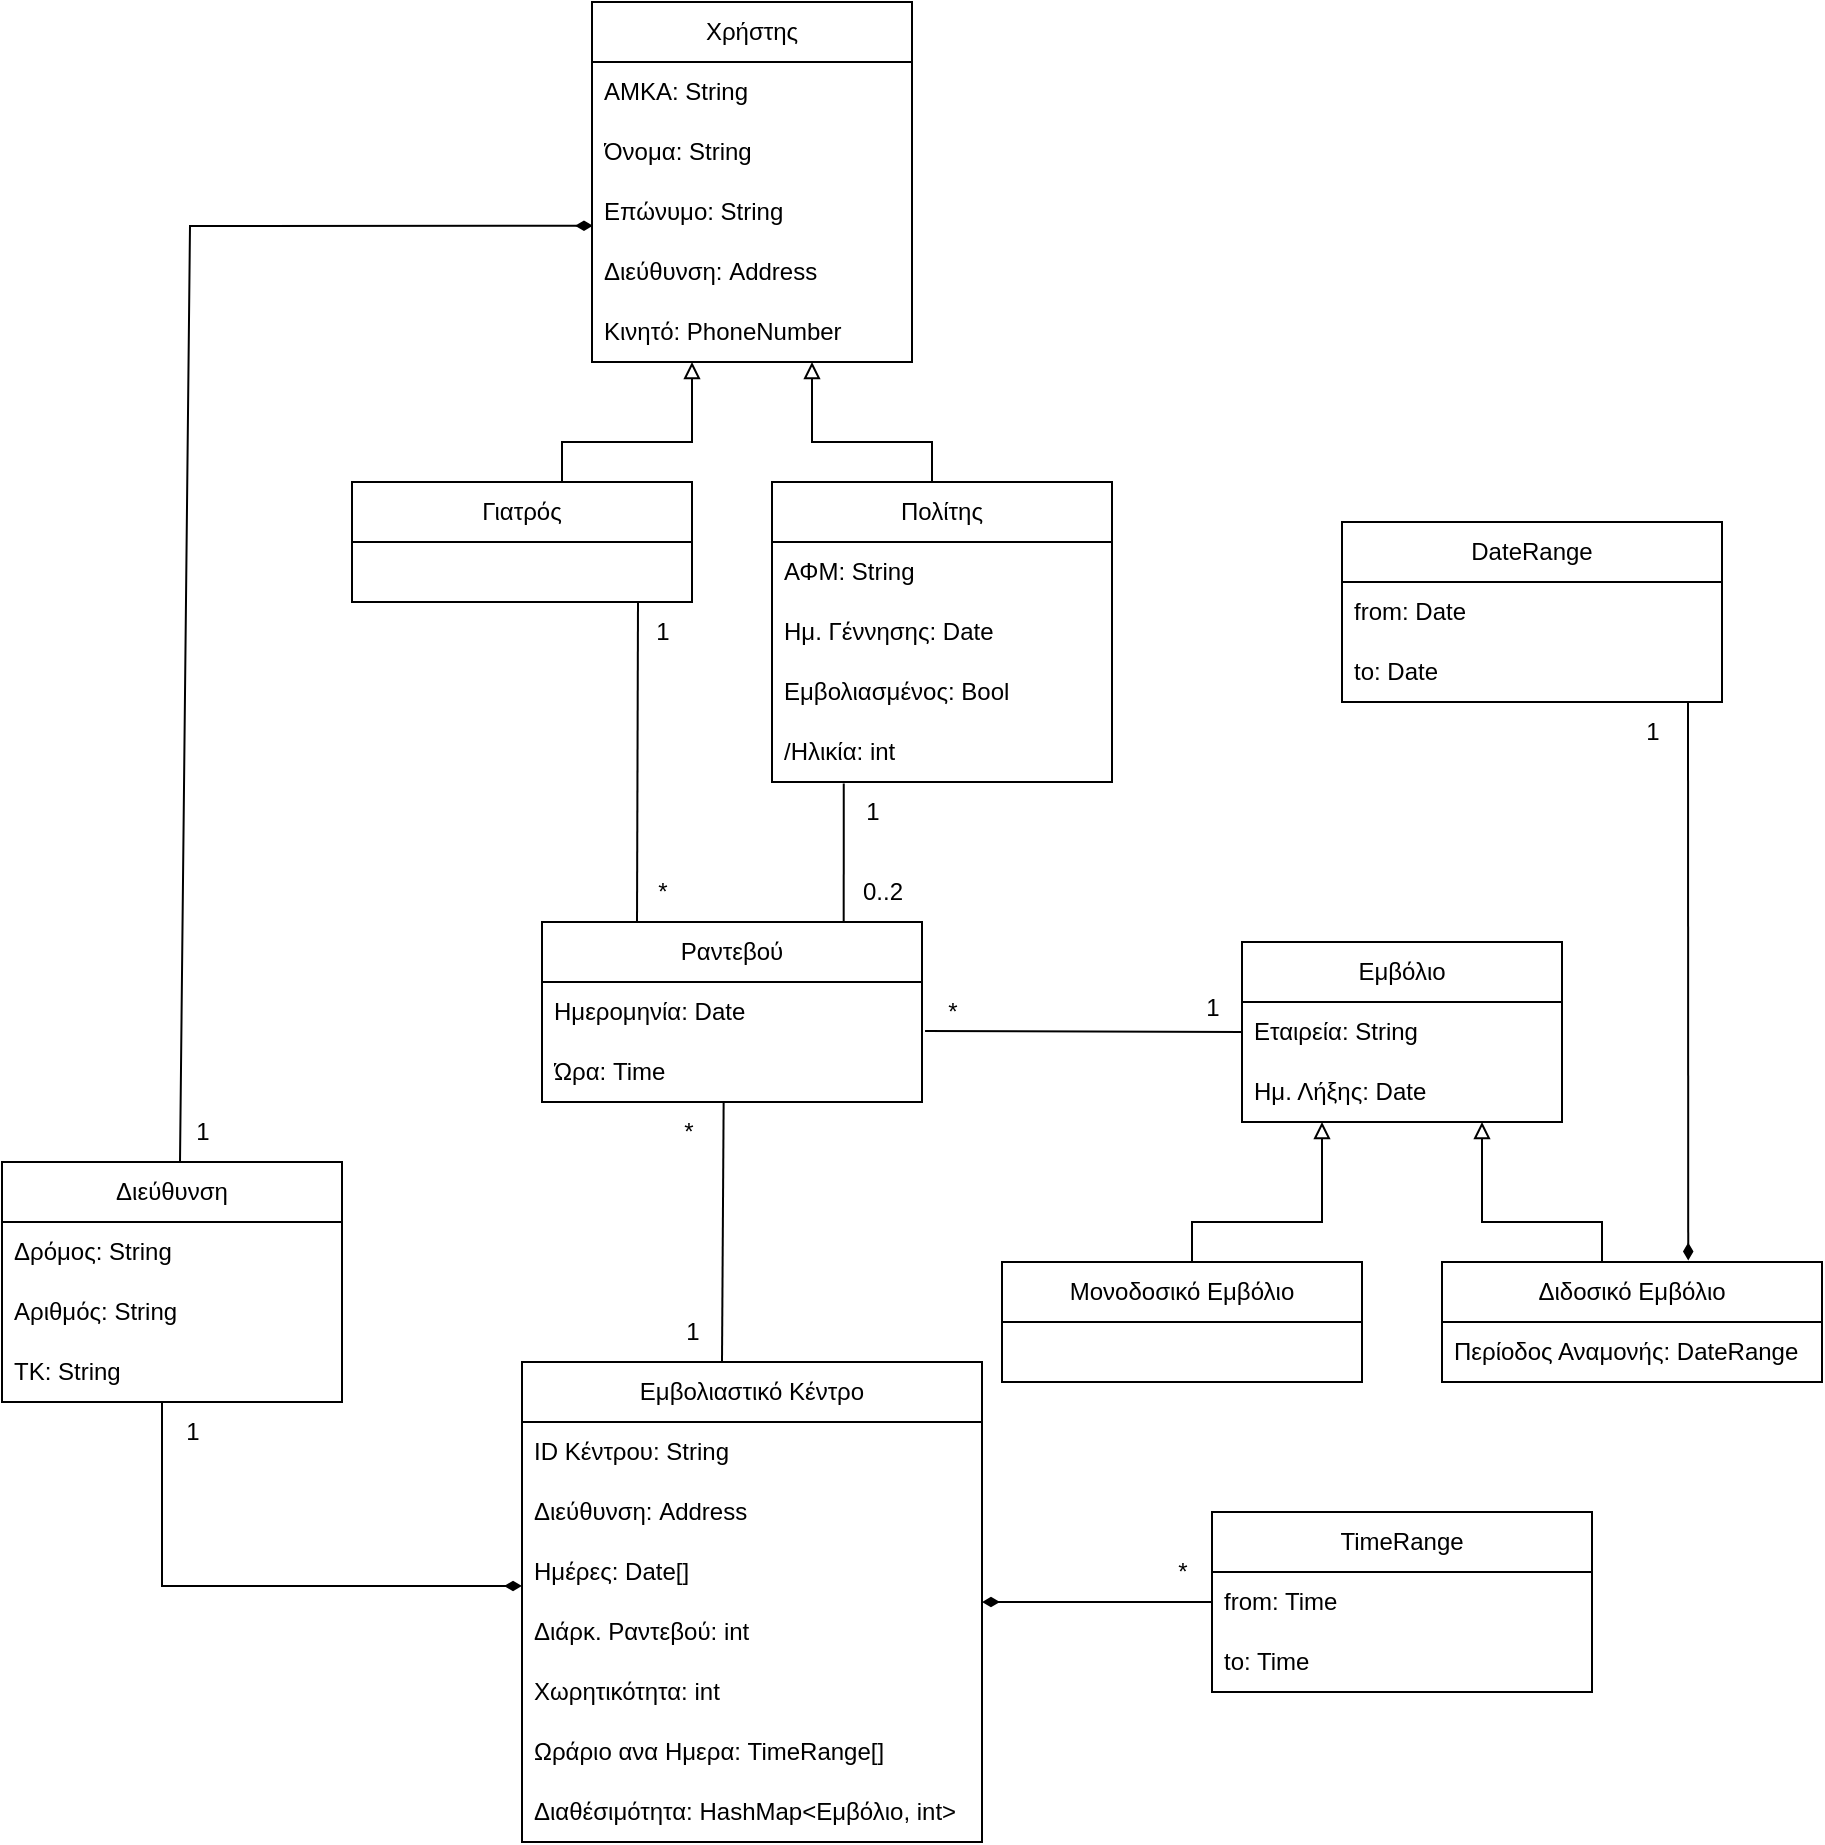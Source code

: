 <mxfile version="21.1.5" type="device">
  <diagram name="Page-1" id="qEiPD-bbxA_wZYft1Wox">
    <mxGraphModel dx="1962" dy="1265" grid="1" gridSize="10" guides="1" tooltips="1" connect="1" arrows="1" fold="1" page="0" pageScale="1" pageWidth="850" pageHeight="1100" math="0" shadow="0">
      <root>
        <mxCell id="0" />
        <mxCell id="1" parent="0" />
        <mxCell id="pGuGlMvfogNPuBMcJ-Jp-1" value="Πολίτης" style="swimlane;fontStyle=0;childLayout=stackLayout;horizontal=1;startSize=30;horizontalStack=0;resizeParent=1;resizeParentMax=0;resizeLast=0;collapsible=1;marginBottom=0;whiteSpace=wrap;html=1;" parent="1" vertex="1">
          <mxGeometry x="65" y="70" width="170" height="150" as="geometry">
            <mxRectangle x="65" y="70" width="80" height="30" as="alternateBounds" />
          </mxGeometry>
        </mxCell>
        <mxCell id="pGuGlMvfogNPuBMcJ-Jp-2" value="ΑΦΜ: String" style="text;strokeColor=none;fillColor=none;align=left;verticalAlign=middle;spacingLeft=4;spacingRight=4;overflow=hidden;points=[[0,0.5],[1,0.5]];portConstraint=eastwest;rotatable=0;whiteSpace=wrap;html=1;" parent="pGuGlMvfogNPuBMcJ-Jp-1" vertex="1">
          <mxGeometry y="30" width="170" height="30" as="geometry" />
        </mxCell>
        <mxCell id="pGuGlMvfogNPuBMcJ-Jp-74" value="Ημ. Γέννησης: Date" style="text;strokeColor=none;fillColor=none;align=left;verticalAlign=middle;spacingLeft=4;spacingRight=4;overflow=hidden;points=[[0,0.5],[1,0.5]];portConstraint=eastwest;rotatable=0;whiteSpace=wrap;html=1;" parent="pGuGlMvfogNPuBMcJ-Jp-1" vertex="1">
          <mxGeometry y="60" width="170" height="30" as="geometry" />
        </mxCell>
        <mxCell id="WxK2jRO-NAs5T7-9zx6S-1" value="Εμβολιασμένος: Bool" style="text;strokeColor=none;fillColor=none;align=left;verticalAlign=middle;spacingLeft=4;spacingRight=4;overflow=hidden;points=[[0,0.5],[1,0.5]];portConstraint=eastwest;rotatable=0;whiteSpace=wrap;html=1;" parent="pGuGlMvfogNPuBMcJ-Jp-1" vertex="1">
          <mxGeometry y="90" width="170" height="30" as="geometry" />
        </mxCell>
        <mxCell id="pGuGlMvfogNPuBMcJ-Jp-11" value="/Ηλικία: int" style="text;strokeColor=none;fillColor=none;align=left;verticalAlign=middle;spacingLeft=4;spacingRight=4;overflow=hidden;points=[[0,0.5],[1,0.5]];portConstraint=eastwest;rotatable=0;whiteSpace=wrap;html=1;" parent="pGuGlMvfogNPuBMcJ-Jp-1" vertex="1">
          <mxGeometry y="120" width="170" height="30" as="geometry" />
        </mxCell>
        <mxCell id="pGuGlMvfogNPuBMcJ-Jp-13" value="Εμβολιαστικό Κέντρο" style="swimlane;fontStyle=0;childLayout=stackLayout;horizontal=1;startSize=30;horizontalStack=0;resizeParent=1;resizeParentMax=0;resizeLast=0;collapsible=1;marginBottom=0;whiteSpace=wrap;html=1;" parent="1" vertex="1">
          <mxGeometry x="-60" y="510" width="230" height="240" as="geometry">
            <mxRectangle x="-60" y="510" width="150" height="30" as="alternateBounds" />
          </mxGeometry>
        </mxCell>
        <mxCell id="pGuGlMvfogNPuBMcJ-Jp-14" value="ID Κέντρου: String" style="text;strokeColor=none;fillColor=none;align=left;verticalAlign=middle;spacingLeft=4;spacingRight=4;overflow=hidden;points=[[0,0.5],[1,0.5]];portConstraint=eastwest;rotatable=0;whiteSpace=wrap;html=1;" parent="pGuGlMvfogNPuBMcJ-Jp-13" vertex="1">
          <mxGeometry y="30" width="230" height="30" as="geometry" />
        </mxCell>
        <mxCell id="pGuGlMvfogNPuBMcJ-Jp-15" value="Διεύθυνση: Address" style="text;strokeColor=none;fillColor=none;align=left;verticalAlign=middle;spacingLeft=4;spacingRight=4;overflow=hidden;points=[[0,0.5],[1,0.5]];portConstraint=eastwest;rotatable=0;whiteSpace=wrap;html=1;" parent="pGuGlMvfogNPuBMcJ-Jp-13" vertex="1">
          <mxGeometry y="60" width="230" height="30" as="geometry" />
        </mxCell>
        <mxCell id="pGuGlMvfogNPuBMcJ-Jp-69" value="Ημέρες: Date[]" style="text;strokeColor=none;fillColor=none;align=left;verticalAlign=middle;spacingLeft=4;spacingRight=4;overflow=hidden;points=[[0,0.5],[1,0.5]];portConstraint=eastwest;rotatable=0;whiteSpace=wrap;html=1;" parent="pGuGlMvfogNPuBMcJ-Jp-13" vertex="1">
          <mxGeometry y="90" width="230" height="30" as="geometry" />
        </mxCell>
        <mxCell id="pGuGlMvfogNPuBMcJ-Jp-94" value="Διάρκ. Ραντεβού: int" style="text;strokeColor=none;fillColor=none;align=left;verticalAlign=middle;spacingLeft=4;spacingRight=4;overflow=hidden;points=[[0,0.5],[1,0.5]];portConstraint=eastwest;rotatable=0;whiteSpace=wrap;html=1;" parent="pGuGlMvfogNPuBMcJ-Jp-13" vertex="1">
          <mxGeometry y="120" width="230" height="30" as="geometry" />
        </mxCell>
        <mxCell id="pGuGlMvfogNPuBMcJ-Jp-20" value="Χωρητικότητα: int" style="text;strokeColor=none;fillColor=none;align=left;verticalAlign=middle;spacingLeft=4;spacingRight=4;overflow=hidden;points=[[0,0.5],[1,0.5]];portConstraint=eastwest;rotatable=0;whiteSpace=wrap;html=1;" parent="pGuGlMvfogNPuBMcJ-Jp-13" vertex="1">
          <mxGeometry y="150" width="230" height="30" as="geometry" />
        </mxCell>
        <mxCell id="pGuGlMvfogNPuBMcJ-Jp-68" value="Ωράριο ανα Ημερα: TimeRange[]" style="text;strokeColor=none;fillColor=none;align=left;verticalAlign=middle;spacingLeft=4;spacingRight=4;overflow=hidden;points=[[0,0.5],[1,0.5]];portConstraint=eastwest;rotatable=0;whiteSpace=wrap;html=1;" parent="pGuGlMvfogNPuBMcJ-Jp-13" vertex="1">
          <mxGeometry y="180" width="230" height="30" as="geometry" />
        </mxCell>
        <mxCell id="pGuGlMvfogNPuBMcJ-Jp-21" value="Διαθέσιμότητα: HashMap&amp;lt;Εμβόλιο, int&amp;gt;" style="text;strokeColor=none;fillColor=none;align=left;verticalAlign=middle;spacingLeft=4;spacingRight=4;overflow=hidden;points=[[0,0.5],[1,0.5]];portConstraint=eastwest;rotatable=0;whiteSpace=wrap;html=1;" parent="pGuGlMvfogNPuBMcJ-Jp-13" vertex="1">
          <mxGeometry y="210" width="230" height="30" as="geometry" />
        </mxCell>
        <mxCell id="pGuGlMvfogNPuBMcJ-Jp-22" value="Εμβόλιο" style="swimlane;fontStyle=0;childLayout=stackLayout;horizontal=1;startSize=30;horizontalStack=0;resizeParent=1;resizeParentMax=0;resizeLast=0;collapsible=1;marginBottom=0;whiteSpace=wrap;html=1;" parent="1" vertex="1">
          <mxGeometry x="300" y="300" width="160" height="90" as="geometry">
            <mxRectangle x="320" y="280" width="80" height="30" as="alternateBounds" />
          </mxGeometry>
        </mxCell>
        <mxCell id="pGuGlMvfogNPuBMcJ-Jp-23" value="Εταιρεία: String" style="text;strokeColor=none;fillColor=none;align=left;verticalAlign=middle;spacingLeft=4;spacingRight=4;overflow=hidden;points=[[0,0.5],[1,0.5]];portConstraint=eastwest;rotatable=0;whiteSpace=wrap;html=1;" parent="pGuGlMvfogNPuBMcJ-Jp-22" vertex="1">
          <mxGeometry y="30" width="160" height="30" as="geometry" />
        </mxCell>
        <mxCell id="pGuGlMvfogNPuBMcJ-Jp-25" value="Ημ. Λήξης: Date" style="text;strokeColor=none;fillColor=none;align=left;verticalAlign=middle;spacingLeft=4;spacingRight=4;overflow=hidden;points=[[0,0.5],[1,0.5]];portConstraint=eastwest;rotatable=0;whiteSpace=wrap;html=1;" parent="pGuGlMvfogNPuBMcJ-Jp-22" vertex="1">
          <mxGeometry y="60" width="160" height="30" as="geometry" />
        </mxCell>
        <mxCell id="pGuGlMvfogNPuBMcJ-Jp-46" style="edgeStyle=orthogonalEdgeStyle;rounded=0;orthogonalLoop=1;jettySize=auto;html=1;exitX=0.5;exitY=0;exitDx=0;exitDy=0;endArrow=block;endFill=0;" parent="1" source="pGuGlMvfogNPuBMcJ-Jp-27" target="pGuGlMvfogNPuBMcJ-Jp-22" edge="1">
          <mxGeometry relative="1" as="geometry">
            <Array as="points">
              <mxPoint x="275" y="440" />
              <mxPoint x="340" y="440" />
            </Array>
          </mxGeometry>
        </mxCell>
        <mxCell id="pGuGlMvfogNPuBMcJ-Jp-27" value="Μονοδοσικό Εμβόλιο" style="swimlane;fontStyle=0;childLayout=stackLayout;horizontal=1;startSize=30;horizontalStack=0;resizeParent=1;resizeParentMax=0;resizeLast=0;collapsible=1;marginBottom=0;whiteSpace=wrap;html=1;" parent="1" vertex="1">
          <mxGeometry x="180" y="460" width="180" height="60" as="geometry">
            <mxRectangle x="180" y="460" width="150" height="30" as="alternateBounds" />
          </mxGeometry>
        </mxCell>
        <mxCell id="pGuGlMvfogNPuBMcJ-Jp-32" value="Διδοσικό Εμβόλιο" style="swimlane;fontStyle=0;childLayout=stackLayout;horizontal=1;startSize=30;horizontalStack=0;resizeParent=1;resizeParentMax=0;resizeLast=0;collapsible=1;marginBottom=0;whiteSpace=wrap;html=1;" parent="1" vertex="1">
          <mxGeometry x="400" y="460" width="190" height="60" as="geometry">
            <mxRectangle x="400" y="460" width="130" height="30" as="alternateBounds" />
          </mxGeometry>
        </mxCell>
        <mxCell id="pGuGlMvfogNPuBMcJ-Jp-91" value="Περίοδος Αναμονής: DateRange" style="text;strokeColor=none;fillColor=none;align=left;verticalAlign=middle;spacingLeft=4;spacingRight=4;overflow=hidden;points=[[0,0.5],[1,0.5]];portConstraint=eastwest;rotatable=0;whiteSpace=wrap;html=1;" parent="pGuGlMvfogNPuBMcJ-Jp-32" vertex="1">
          <mxGeometry y="30" width="190" height="30" as="geometry" />
        </mxCell>
        <mxCell id="pGuGlMvfogNPuBMcJ-Jp-44" style="edgeStyle=orthogonalEdgeStyle;rounded=0;orthogonalLoop=1;jettySize=auto;html=1;endArrow=block;endFill=0;exitX=0.5;exitY=0;exitDx=0;exitDy=0;entryX=0.75;entryY=1;entryDx=0;entryDy=0;entryPerimeter=0;" parent="1" source="pGuGlMvfogNPuBMcJ-Jp-32" target="pGuGlMvfogNPuBMcJ-Jp-25" edge="1">
          <mxGeometry relative="1" as="geometry">
            <mxPoint x="510" y="470" as="sourcePoint" />
            <mxPoint x="420" y="430" as="targetPoint" />
            <Array as="points">
              <mxPoint x="480" y="460" />
              <mxPoint x="480" y="440" />
              <mxPoint x="420" y="440" />
            </Array>
          </mxGeometry>
        </mxCell>
        <mxCell id="pGuGlMvfogNPuBMcJ-Jp-47" value="Ραντεβού" style="swimlane;fontStyle=0;childLayout=stackLayout;horizontal=1;startSize=30;horizontalStack=0;resizeParent=1;resizeParentMax=0;resizeLast=0;collapsible=1;marginBottom=0;whiteSpace=wrap;html=1;" parent="1" vertex="1">
          <mxGeometry x="-50" y="290" width="190" height="90" as="geometry">
            <mxRectangle x="-50" y="290" width="90" height="30" as="alternateBounds" />
          </mxGeometry>
        </mxCell>
        <mxCell id="pGuGlMvfogNPuBMcJ-Jp-50" value="Ημερομηνία: Date" style="text;strokeColor=none;fillColor=none;align=left;verticalAlign=middle;spacingLeft=4;spacingRight=4;overflow=hidden;points=[[0,0.5],[1,0.5]];portConstraint=eastwest;rotatable=0;whiteSpace=wrap;html=1;" parent="pGuGlMvfogNPuBMcJ-Jp-47" vertex="1">
          <mxGeometry y="30" width="190" height="30" as="geometry" />
        </mxCell>
        <mxCell id="pGuGlMvfogNPuBMcJ-Jp-67" value="Ώρα: Time" style="text;strokeColor=none;fillColor=none;align=left;verticalAlign=middle;spacingLeft=4;spacingRight=4;overflow=hidden;points=[[0,0.5],[1,0.5]];portConstraint=eastwest;rotatable=0;whiteSpace=wrap;html=1;" parent="pGuGlMvfogNPuBMcJ-Jp-47" vertex="1">
          <mxGeometry y="60" width="190" height="30" as="geometry" />
        </mxCell>
        <mxCell id="pGuGlMvfogNPuBMcJ-Jp-52" value="Γιατρός" style="swimlane;fontStyle=0;childLayout=stackLayout;horizontal=1;startSize=30;horizontalStack=0;resizeParent=1;resizeParentMax=0;resizeLast=0;collapsible=1;marginBottom=0;whiteSpace=wrap;html=1;" parent="1" vertex="1">
          <mxGeometry x="-145" y="70" width="170" height="60" as="geometry">
            <mxRectangle x="-145" y="70" width="80" height="30" as="alternateBounds" />
          </mxGeometry>
        </mxCell>
        <mxCell id="pGuGlMvfogNPuBMcJ-Jp-63" value="" style="endArrow=none;html=1;rounded=0;exitX=0.478;exitY=1.017;exitDx=0;exitDy=0;exitPerimeter=0;" parent="1" source="pGuGlMvfogNPuBMcJ-Jp-67" edge="1">
          <mxGeometry width="50" height="50" relative="1" as="geometry">
            <mxPoint x="40" y="410" as="sourcePoint" />
            <mxPoint x="40" y="510" as="targetPoint" />
          </mxGeometry>
        </mxCell>
        <mxCell id="pGuGlMvfogNPuBMcJ-Jp-76" value="Χρήστης" style="swimlane;fontStyle=0;childLayout=stackLayout;horizontal=1;startSize=30;horizontalStack=0;resizeParent=1;resizeParentMax=0;resizeLast=0;collapsible=1;marginBottom=0;whiteSpace=wrap;html=1;" parent="1" vertex="1">
          <mxGeometry x="-25" y="-170" width="160" height="180" as="geometry">
            <mxRectangle x="320" y="280" width="80" height="30" as="alternateBounds" />
          </mxGeometry>
        </mxCell>
        <mxCell id="pGuGlMvfogNPuBMcJ-Jp-111" value="ΑΜΚΑ: String" style="text;strokeColor=none;fillColor=none;align=left;verticalAlign=middle;spacingLeft=4;spacingRight=4;overflow=hidden;points=[[0,0.5],[1,0.5]];portConstraint=eastwest;rotatable=0;whiteSpace=wrap;html=1;" parent="pGuGlMvfogNPuBMcJ-Jp-76" vertex="1">
          <mxGeometry y="30" width="160" height="30" as="geometry" />
        </mxCell>
        <mxCell id="pGuGlMvfogNPuBMcJ-Jp-4" value="Όνομα: String" style="text;strokeColor=none;fillColor=none;align=left;verticalAlign=middle;spacingLeft=4;spacingRight=4;overflow=hidden;points=[[0,0.5],[1,0.5]];portConstraint=eastwest;rotatable=0;whiteSpace=wrap;html=1;" parent="pGuGlMvfogNPuBMcJ-Jp-76" vertex="1">
          <mxGeometry y="60" width="160" height="30" as="geometry" />
        </mxCell>
        <mxCell id="pGuGlMvfogNPuBMcJ-Jp-10" value="Επώνυμο: String" style="text;strokeColor=none;fillColor=none;align=left;verticalAlign=middle;spacingLeft=4;spacingRight=4;overflow=hidden;points=[[0,0.5],[1,0.5]];portConstraint=eastwest;rotatable=0;whiteSpace=wrap;html=1;" parent="pGuGlMvfogNPuBMcJ-Jp-76" vertex="1">
          <mxGeometry y="90" width="160" height="30" as="geometry" />
        </mxCell>
        <mxCell id="pGuGlMvfogNPuBMcJ-Jp-95" value="Διεύθυνση: Address" style="text;strokeColor=none;fillColor=none;align=left;verticalAlign=middle;spacingLeft=4;spacingRight=4;overflow=hidden;points=[[0,0.5],[1,0.5]];portConstraint=eastwest;rotatable=0;whiteSpace=wrap;html=1;" parent="pGuGlMvfogNPuBMcJ-Jp-76" vertex="1">
          <mxGeometry y="120" width="160" height="30" as="geometry" />
        </mxCell>
        <mxCell id="pGuGlMvfogNPuBMcJ-Jp-12" value="Κινητό: PhoneNumber" style="text;strokeColor=none;fillColor=none;align=left;verticalAlign=middle;spacingLeft=4;spacingRight=4;overflow=hidden;points=[[0,0.5],[1,0.5]];portConstraint=eastwest;rotatable=0;whiteSpace=wrap;html=1;" parent="pGuGlMvfogNPuBMcJ-Jp-76" vertex="1">
          <mxGeometry y="150" width="160" height="30" as="geometry" />
        </mxCell>
        <mxCell id="pGuGlMvfogNPuBMcJ-Jp-80" style="edgeStyle=orthogonalEdgeStyle;rounded=0;orthogonalLoop=1;jettySize=auto;html=1;exitX=0.5;exitY=0;exitDx=0;exitDy=0;endArrow=block;endFill=0;" parent="1" edge="1">
          <mxGeometry relative="1" as="geometry">
            <mxPoint x="-40" y="70" as="sourcePoint" />
            <mxPoint x="25" y="10" as="targetPoint" />
            <Array as="points">
              <mxPoint x="-40" y="50" />
              <mxPoint x="25" y="50" />
            </Array>
          </mxGeometry>
        </mxCell>
        <mxCell id="pGuGlMvfogNPuBMcJ-Jp-81" style="edgeStyle=orthogonalEdgeStyle;rounded=0;orthogonalLoop=1;jettySize=auto;html=1;endArrow=block;endFill=0;exitX=0.5;exitY=0;exitDx=0;exitDy=0;entryX=0.75;entryY=1;entryDx=0;entryDy=0;entryPerimeter=0;" parent="1" edge="1">
          <mxGeometry relative="1" as="geometry">
            <mxPoint x="150" y="70" as="sourcePoint" />
            <mxPoint x="85" y="10" as="targetPoint" />
            <Array as="points">
              <mxPoint x="145" y="70" />
              <mxPoint x="145" y="50" />
              <mxPoint x="85" y="50" />
            </Array>
          </mxGeometry>
        </mxCell>
        <mxCell id="pGuGlMvfogNPuBMcJ-Jp-96" value="Διεύθυνση" style="swimlane;fontStyle=0;childLayout=stackLayout;horizontal=1;startSize=30;horizontalStack=0;resizeParent=1;resizeParentMax=0;resizeLast=0;collapsible=1;marginBottom=0;whiteSpace=wrap;html=1;" parent="1" vertex="1">
          <mxGeometry x="-320" y="410" width="170" height="120" as="geometry">
            <mxRectangle x="-320" y="410" width="100" height="30" as="alternateBounds" />
          </mxGeometry>
        </mxCell>
        <mxCell id="pGuGlMvfogNPuBMcJ-Jp-108" value="Δρόμος: String" style="text;strokeColor=none;fillColor=none;align=left;verticalAlign=middle;spacingLeft=4;spacingRight=4;overflow=hidden;points=[[0,0.5],[1,0.5]];portConstraint=eastwest;rotatable=0;whiteSpace=wrap;html=1;" parent="pGuGlMvfogNPuBMcJ-Jp-96" vertex="1">
          <mxGeometry y="30" width="170" height="30" as="geometry" />
        </mxCell>
        <mxCell id="pGuGlMvfogNPuBMcJ-Jp-105" value="Αριθμός: String" style="text;strokeColor=none;fillColor=none;align=left;verticalAlign=middle;spacingLeft=4;spacingRight=4;overflow=hidden;points=[[0,0.5],[1,0.5]];portConstraint=eastwest;rotatable=0;whiteSpace=wrap;html=1;" parent="pGuGlMvfogNPuBMcJ-Jp-96" vertex="1">
          <mxGeometry y="60" width="170" height="30" as="geometry" />
        </mxCell>
        <mxCell id="pGuGlMvfogNPuBMcJ-Jp-107" value="TK: String" style="text;strokeColor=none;fillColor=none;align=left;verticalAlign=middle;spacingLeft=4;spacingRight=4;overflow=hidden;points=[[0,0.5],[1,0.5]];portConstraint=eastwest;rotatable=0;whiteSpace=wrap;html=1;" parent="pGuGlMvfogNPuBMcJ-Jp-96" vertex="1">
          <mxGeometry y="90" width="170" height="30" as="geometry" />
        </mxCell>
        <mxCell id="pGuGlMvfogNPuBMcJ-Jp-97" value="" style="endArrow=none;html=1;rounded=0;entryX=0.25;entryY=0;entryDx=0;entryDy=0;" parent="1" target="pGuGlMvfogNPuBMcJ-Jp-47" edge="1">
          <mxGeometry width="50" height="50" relative="1" as="geometry">
            <mxPoint x="-2" y="130" as="sourcePoint" />
            <mxPoint x="-25" y="210" as="targetPoint" />
          </mxGeometry>
        </mxCell>
        <mxCell id="pGuGlMvfogNPuBMcJ-Jp-98" value="" style="endArrow=none;html=1;rounded=0;entryX=0.794;entryY=-0.002;entryDx=0;entryDy=0;entryPerimeter=0;exitX=0.211;exitY=1.027;exitDx=0;exitDy=0;exitPerimeter=0;" parent="1" source="pGuGlMvfogNPuBMcJ-Jp-11" target="pGuGlMvfogNPuBMcJ-Jp-47" edge="1">
          <mxGeometry width="50" height="50" relative="1" as="geometry">
            <mxPoint x="120" y="230" as="sourcePoint" />
            <mxPoint x="100" y="280" as="targetPoint" />
          </mxGeometry>
        </mxCell>
        <mxCell id="pGuGlMvfogNPuBMcJ-Jp-100" value="" style="endArrow=diamondThin;html=1;rounded=0;endFill=1;" parent="1" edge="1">
          <mxGeometry width="50" height="50" relative="1" as="geometry">
            <mxPoint x="-240" y="530" as="sourcePoint" />
            <mxPoint x="-60" y="622" as="targetPoint" />
            <Array as="points">
              <mxPoint x="-240" y="622" />
            </Array>
          </mxGeometry>
        </mxCell>
        <mxCell id="pGuGlMvfogNPuBMcJ-Jp-104" value="" style="endArrow=diamondThin;html=1;rounded=0;exitX=0.5;exitY=0;exitDx=0;exitDy=0;endFill=1;entryX=-0.022;entryY=0.728;entryDx=0;entryDy=0;entryPerimeter=0;" parent="1" edge="1">
          <mxGeometry width="50" height="50" relative="1" as="geometry">
            <mxPoint x="-231" y="410" as="sourcePoint" />
            <mxPoint x="-24.52" y="-58.16" as="targetPoint" />
            <Array as="points">
              <mxPoint x="-226" y="-58" />
            </Array>
          </mxGeometry>
        </mxCell>
        <mxCell id="pGuGlMvfogNPuBMcJ-Jp-110" value="" style="endArrow=none;html=1;rounded=0;entryX=1.008;entryY=0.817;entryDx=0;entryDy=0;entryPerimeter=0;exitX=0;exitY=0.5;exitDx=0;exitDy=0;" parent="1" source="pGuGlMvfogNPuBMcJ-Jp-23" target="pGuGlMvfogNPuBMcJ-Jp-50" edge="1">
          <mxGeometry width="50" height="50" relative="1" as="geometry">
            <mxPoint x="235" y="260" as="sourcePoint" />
            <mxPoint x="236" y="360" as="targetPoint" />
          </mxGeometry>
        </mxCell>
        <mxCell id="WxK2jRO-NAs5T7-9zx6S-3" value="DateRange" style="swimlane;fontStyle=0;childLayout=stackLayout;horizontal=1;startSize=30;horizontalStack=0;resizeParent=1;resizeParentMax=0;resizeLast=0;collapsible=1;marginBottom=0;whiteSpace=wrap;html=1;" parent="1" vertex="1">
          <mxGeometry x="350" y="90" width="190" height="90" as="geometry">
            <mxRectangle x="-50" y="290" width="90" height="30" as="alternateBounds" />
          </mxGeometry>
        </mxCell>
        <mxCell id="WxK2jRO-NAs5T7-9zx6S-4" value="from: Date" style="text;strokeColor=none;fillColor=none;align=left;verticalAlign=middle;spacingLeft=4;spacingRight=4;overflow=hidden;points=[[0,0.5],[1,0.5]];portConstraint=eastwest;rotatable=0;whiteSpace=wrap;html=1;" parent="WxK2jRO-NAs5T7-9zx6S-3" vertex="1">
          <mxGeometry y="30" width="190" height="30" as="geometry" />
        </mxCell>
        <mxCell id="WxK2jRO-NAs5T7-9zx6S-5" value="to: Date" style="text;strokeColor=none;fillColor=none;align=left;verticalAlign=middle;spacingLeft=4;spacingRight=4;overflow=hidden;points=[[0,0.5],[1,0.5]];portConstraint=eastwest;rotatable=0;whiteSpace=wrap;html=1;" parent="WxK2jRO-NAs5T7-9zx6S-3" vertex="1">
          <mxGeometry y="60" width="190" height="30" as="geometry" />
        </mxCell>
        <mxCell id="WxK2jRO-NAs5T7-9zx6S-6" value="TimeRange" style="swimlane;fontStyle=0;childLayout=stackLayout;horizontal=1;startSize=30;horizontalStack=0;resizeParent=1;resizeParentMax=0;resizeLast=0;collapsible=1;marginBottom=0;whiteSpace=wrap;html=1;" parent="1" vertex="1">
          <mxGeometry x="285" y="585" width="190" height="90" as="geometry">
            <mxRectangle x="-50" y="290" width="90" height="30" as="alternateBounds" />
          </mxGeometry>
        </mxCell>
        <mxCell id="WxK2jRO-NAs5T7-9zx6S-7" value="from: Time" style="text;strokeColor=none;fillColor=none;align=left;verticalAlign=middle;spacingLeft=4;spacingRight=4;overflow=hidden;points=[[0,0.5],[1,0.5]];portConstraint=eastwest;rotatable=0;whiteSpace=wrap;html=1;" parent="WxK2jRO-NAs5T7-9zx6S-6" vertex="1">
          <mxGeometry y="30" width="190" height="30" as="geometry" />
        </mxCell>
        <mxCell id="WxK2jRO-NAs5T7-9zx6S-8" value="to: Time" style="text;strokeColor=none;fillColor=none;align=left;verticalAlign=middle;spacingLeft=4;spacingRight=4;overflow=hidden;points=[[0,0.5],[1,0.5]];portConstraint=eastwest;rotatable=0;whiteSpace=wrap;html=1;" parent="WxK2jRO-NAs5T7-9zx6S-6" vertex="1">
          <mxGeometry y="60" width="190" height="30" as="geometry" />
        </mxCell>
        <mxCell id="WxK2jRO-NAs5T7-9zx6S-9" value="" style="endArrow=none;html=1;rounded=0;exitX=0.648;exitY=-0.013;exitDx=0;exitDy=0;exitPerimeter=0;startArrow=diamondThin;startFill=1;" parent="1" source="pGuGlMvfogNPuBMcJ-Jp-32" edge="1">
          <mxGeometry width="50" height="50" relative="1" as="geometry">
            <mxPoint x="520" y="270" as="sourcePoint" />
            <mxPoint x="523" y="180" as="targetPoint" />
          </mxGeometry>
        </mxCell>
        <mxCell id="WxK2jRO-NAs5T7-9zx6S-10" value="" style="endArrow=none;html=1;rounded=0;entryX=0;entryY=0.5;entryDx=0;entryDy=0;startArrow=diamondThin;startFill=1;" parent="1" target="WxK2jRO-NAs5T7-9zx6S-7" edge="1">
          <mxGeometry width="50" height="50" relative="1" as="geometry">
            <mxPoint x="170" y="630" as="sourcePoint" />
            <mxPoint x="175" y="675" as="targetPoint" />
          </mxGeometry>
        </mxCell>
        <mxCell id="WxK2jRO-NAs5T7-9zx6S-16" value="1" style="text;html=1;align=center;verticalAlign=middle;resizable=0;points=[];autosize=1;strokeColor=none;fillColor=none;" parent="1" vertex="1">
          <mxGeometry x="-235" y="380" width="30" height="30" as="geometry" />
        </mxCell>
        <mxCell id="WxK2jRO-NAs5T7-9zx6S-17" value="1" style="text;html=1;align=center;verticalAlign=middle;resizable=0;points=[];autosize=1;strokeColor=none;fillColor=none;" parent="1" vertex="1">
          <mxGeometry x="-240" y="530" width="30" height="30" as="geometry" />
        </mxCell>
        <mxCell id="WxK2jRO-NAs5T7-9zx6S-18" value="1" style="text;html=1;align=center;verticalAlign=middle;resizable=0;points=[];autosize=1;strokeColor=none;fillColor=none;" parent="1" vertex="1">
          <mxGeometry x="10" y="480" width="30" height="30" as="geometry" />
        </mxCell>
        <mxCell id="WxK2jRO-NAs5T7-9zx6S-19" value="*" style="text;html=1;align=center;verticalAlign=middle;resizable=0;points=[];autosize=1;strokeColor=none;fillColor=none;" parent="1" vertex="1">
          <mxGeometry x="8" y="380" width="30" height="30" as="geometry" />
        </mxCell>
        <mxCell id="WxK2jRO-NAs5T7-9zx6S-20" value="*" style="text;html=1;align=center;verticalAlign=middle;resizable=0;points=[];autosize=1;strokeColor=none;fillColor=none;" parent="1" vertex="1">
          <mxGeometry x="140" y="320" width="30" height="30" as="geometry" />
        </mxCell>
        <mxCell id="WxK2jRO-NAs5T7-9zx6S-21" value="1" style="text;html=1;align=center;verticalAlign=middle;resizable=0;points=[];autosize=1;strokeColor=none;fillColor=none;" parent="1" vertex="1">
          <mxGeometry x="270" y="318" width="30" height="30" as="geometry" />
        </mxCell>
        <mxCell id="WxK2jRO-NAs5T7-9zx6S-22" value="1" style="text;html=1;align=center;verticalAlign=middle;resizable=0;points=[];autosize=1;strokeColor=none;fillColor=none;" parent="1" vertex="1">
          <mxGeometry x="490" y="180" width="30" height="30" as="geometry" />
        </mxCell>
        <mxCell id="WxK2jRO-NAs5T7-9zx6S-23" value="*" style="text;html=1;align=center;verticalAlign=middle;resizable=0;points=[];autosize=1;strokeColor=none;fillColor=none;" parent="1" vertex="1">
          <mxGeometry x="255" y="600" width="30" height="30" as="geometry" />
        </mxCell>
        <mxCell id="WxK2jRO-NAs5T7-9zx6S-24" value="1" style="text;html=1;align=center;verticalAlign=middle;resizable=0;points=[];autosize=1;strokeColor=none;fillColor=none;" parent="1" vertex="1">
          <mxGeometry x="100" y="220" width="30" height="30" as="geometry" />
        </mxCell>
        <mxCell id="WxK2jRO-NAs5T7-9zx6S-25" value="1" style="text;html=1;align=center;verticalAlign=middle;resizable=0;points=[];autosize=1;strokeColor=none;fillColor=none;" parent="1" vertex="1">
          <mxGeometry x="-5" y="130" width="30" height="30" as="geometry" />
        </mxCell>
        <mxCell id="WxK2jRO-NAs5T7-9zx6S-26" value="*" style="text;html=1;align=center;verticalAlign=middle;resizable=0;points=[];autosize=1;strokeColor=none;fillColor=none;" parent="1" vertex="1">
          <mxGeometry x="-5" y="260" width="30" height="30" as="geometry" />
        </mxCell>
        <mxCell id="WxK2jRO-NAs5T7-9zx6S-27" value="0..2" style="text;html=1;align=center;verticalAlign=middle;resizable=0;points=[];autosize=1;strokeColor=none;fillColor=none;" parent="1" vertex="1">
          <mxGeometry x="100" y="260" width="40" height="30" as="geometry" />
        </mxCell>
      </root>
    </mxGraphModel>
  </diagram>
</mxfile>
